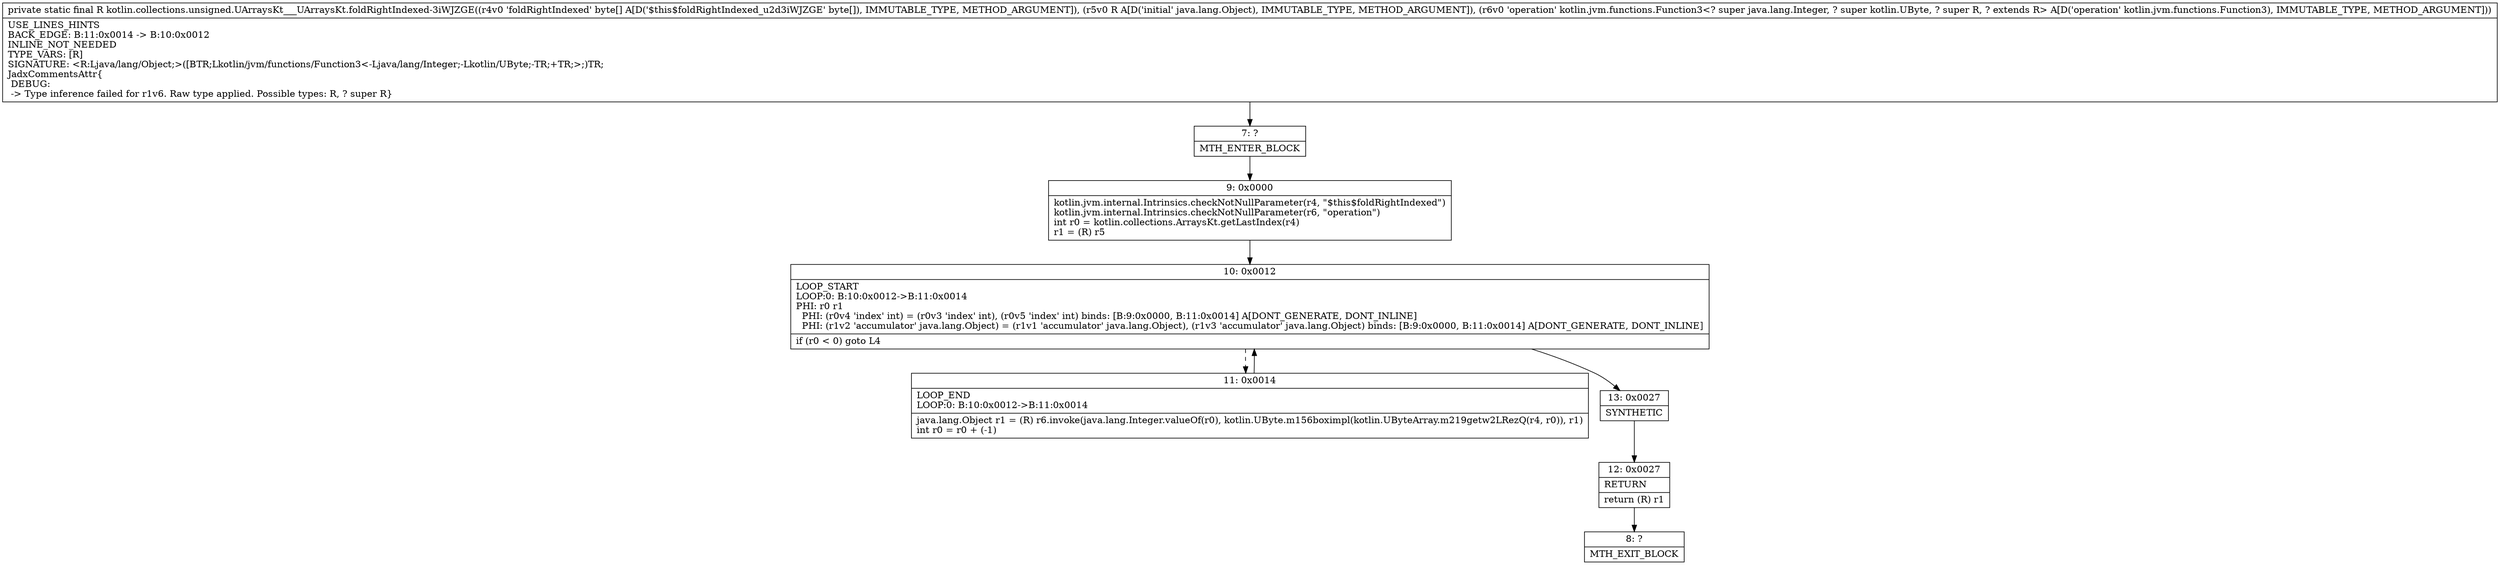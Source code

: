 digraph "CFG forkotlin.collections.unsigned.UArraysKt___UArraysKt.foldRightIndexed\-3iWJZGE([BLjava\/lang\/Object;Lkotlin\/jvm\/functions\/Function3;)Ljava\/lang\/Object;" {
Node_7 [shape=record,label="{7\:\ ?|MTH_ENTER_BLOCK\l}"];
Node_9 [shape=record,label="{9\:\ 0x0000|kotlin.jvm.internal.Intrinsics.checkNotNullParameter(r4, \"$this$foldRightIndexed\")\lkotlin.jvm.internal.Intrinsics.checkNotNullParameter(r6, \"operation\")\lint r0 = kotlin.collections.ArraysKt.getLastIndex(r4)\lr1 = (R) r5\l}"];
Node_10 [shape=record,label="{10\:\ 0x0012|LOOP_START\lLOOP:0: B:10:0x0012\-\>B:11:0x0014\lPHI: r0 r1 \l  PHI: (r0v4 'index' int) = (r0v3 'index' int), (r0v5 'index' int) binds: [B:9:0x0000, B:11:0x0014] A[DONT_GENERATE, DONT_INLINE]\l  PHI: (r1v2 'accumulator' java.lang.Object) = (r1v1 'accumulator' java.lang.Object), (r1v3 'accumulator' java.lang.Object) binds: [B:9:0x0000, B:11:0x0014] A[DONT_GENERATE, DONT_INLINE]\l|if (r0 \< 0) goto L4\l}"];
Node_11 [shape=record,label="{11\:\ 0x0014|LOOP_END\lLOOP:0: B:10:0x0012\-\>B:11:0x0014\l|java.lang.Object r1 = (R) r6.invoke(java.lang.Integer.valueOf(r0), kotlin.UByte.m156boximpl(kotlin.UByteArray.m219getw2LRezQ(r4, r0)), r1)\lint r0 = r0 + (\-1)\l}"];
Node_13 [shape=record,label="{13\:\ 0x0027|SYNTHETIC\l}"];
Node_12 [shape=record,label="{12\:\ 0x0027|RETURN\l|return (R) r1\l}"];
Node_8 [shape=record,label="{8\:\ ?|MTH_EXIT_BLOCK\l}"];
MethodNode[shape=record,label="{private static final R kotlin.collections.unsigned.UArraysKt___UArraysKt.foldRightIndexed\-3iWJZGE((r4v0 'foldRightIndexed' byte[] A[D('$this$foldRightIndexed_u2d3iWJZGE' byte[]), IMMUTABLE_TYPE, METHOD_ARGUMENT]), (r5v0 R A[D('initial' java.lang.Object), IMMUTABLE_TYPE, METHOD_ARGUMENT]), (r6v0 'operation' kotlin.jvm.functions.Function3\<? super java.lang.Integer, ? super kotlin.UByte, ? super R, ? extends R\> A[D('operation' kotlin.jvm.functions.Function3), IMMUTABLE_TYPE, METHOD_ARGUMENT]))  | USE_LINES_HINTS\lBACK_EDGE: B:11:0x0014 \-\> B:10:0x0012\lINLINE_NOT_NEEDED\lTYPE_VARS: [R]\lSIGNATURE: \<R:Ljava\/lang\/Object;\>([BTR;Lkotlin\/jvm\/functions\/Function3\<\-Ljava\/lang\/Integer;\-Lkotlin\/UByte;\-TR;+TR;\>;)TR;\lJadxCommentsAttr\{\l DEBUG: \l \-\> Type inference failed for r1v6. Raw type applied. Possible types: R, ? super R\}\l}"];
MethodNode -> Node_7;Node_7 -> Node_9;
Node_9 -> Node_10;
Node_10 -> Node_11[style=dashed];
Node_10 -> Node_13;
Node_11 -> Node_10;
Node_13 -> Node_12;
Node_12 -> Node_8;
}

